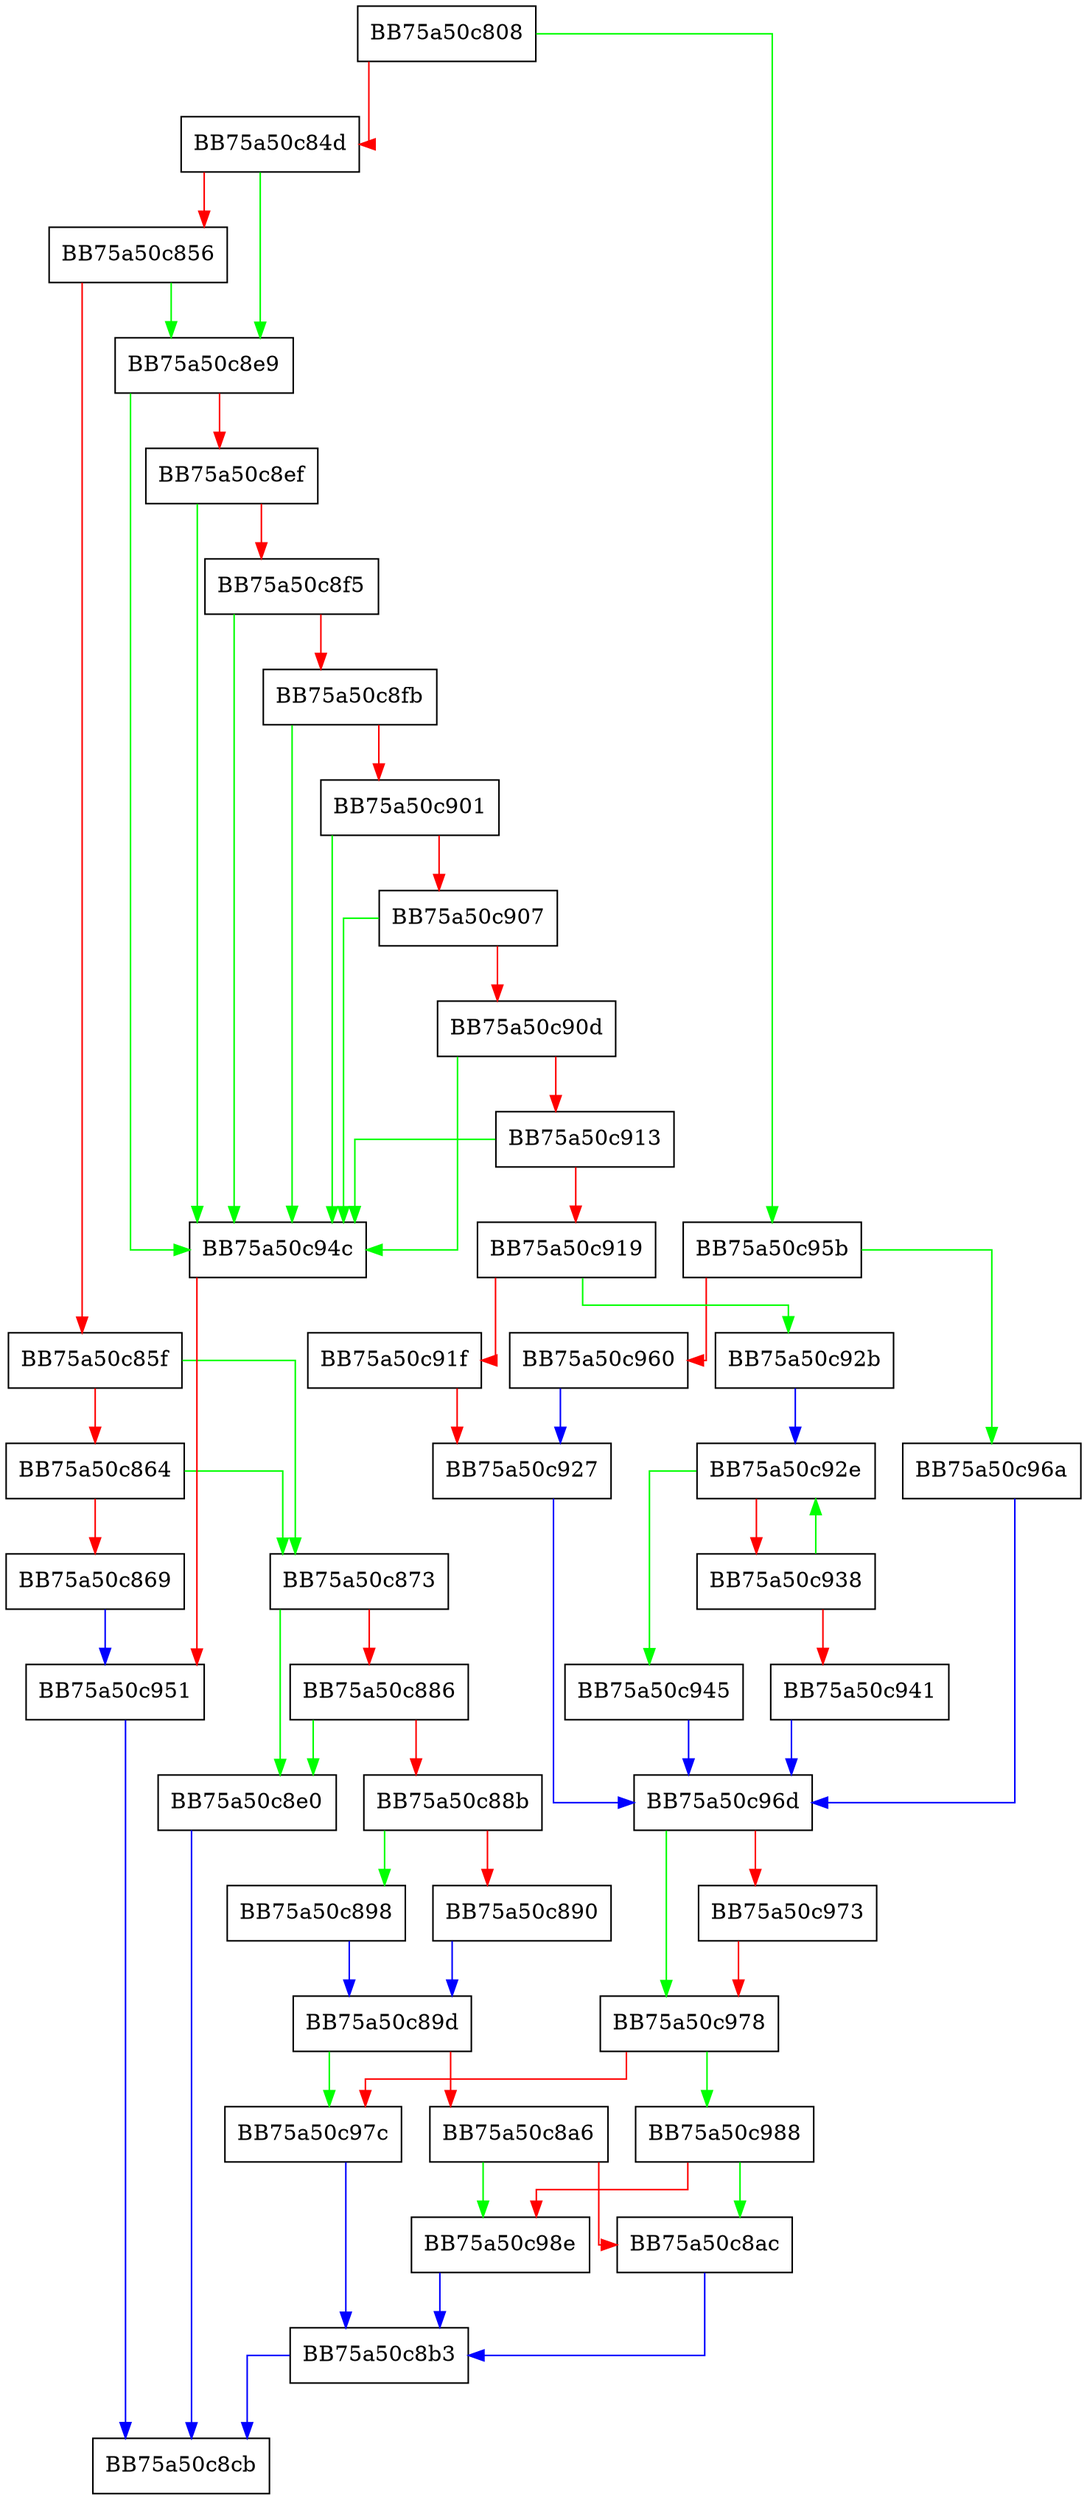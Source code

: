 digraph MergeType {
  node [shape="box"];
  graph [splines=ortho];
  BB75a50c808 -> BB75a50c95b [color="green"];
  BB75a50c808 -> BB75a50c84d [color="red"];
  BB75a50c84d -> BB75a50c8e9 [color="green"];
  BB75a50c84d -> BB75a50c856 [color="red"];
  BB75a50c856 -> BB75a50c8e9 [color="green"];
  BB75a50c856 -> BB75a50c85f [color="red"];
  BB75a50c85f -> BB75a50c873 [color="green"];
  BB75a50c85f -> BB75a50c864 [color="red"];
  BB75a50c864 -> BB75a50c873 [color="green"];
  BB75a50c864 -> BB75a50c869 [color="red"];
  BB75a50c869 -> BB75a50c951 [color="blue"];
  BB75a50c873 -> BB75a50c8e0 [color="green"];
  BB75a50c873 -> BB75a50c886 [color="red"];
  BB75a50c886 -> BB75a50c8e0 [color="green"];
  BB75a50c886 -> BB75a50c88b [color="red"];
  BB75a50c88b -> BB75a50c898 [color="green"];
  BB75a50c88b -> BB75a50c890 [color="red"];
  BB75a50c890 -> BB75a50c89d [color="blue"];
  BB75a50c898 -> BB75a50c89d [color="blue"];
  BB75a50c89d -> BB75a50c97c [color="green"];
  BB75a50c89d -> BB75a50c8a6 [color="red"];
  BB75a50c8a6 -> BB75a50c98e [color="green"];
  BB75a50c8a6 -> BB75a50c8ac [color="red"];
  BB75a50c8ac -> BB75a50c8b3 [color="blue"];
  BB75a50c8b3 -> BB75a50c8cb [color="blue"];
  BB75a50c8e0 -> BB75a50c8cb [color="blue"];
  BB75a50c8e9 -> BB75a50c94c [color="green"];
  BB75a50c8e9 -> BB75a50c8ef [color="red"];
  BB75a50c8ef -> BB75a50c94c [color="green"];
  BB75a50c8ef -> BB75a50c8f5 [color="red"];
  BB75a50c8f5 -> BB75a50c94c [color="green"];
  BB75a50c8f5 -> BB75a50c8fb [color="red"];
  BB75a50c8fb -> BB75a50c94c [color="green"];
  BB75a50c8fb -> BB75a50c901 [color="red"];
  BB75a50c901 -> BB75a50c94c [color="green"];
  BB75a50c901 -> BB75a50c907 [color="red"];
  BB75a50c907 -> BB75a50c94c [color="green"];
  BB75a50c907 -> BB75a50c90d [color="red"];
  BB75a50c90d -> BB75a50c94c [color="green"];
  BB75a50c90d -> BB75a50c913 [color="red"];
  BB75a50c913 -> BB75a50c94c [color="green"];
  BB75a50c913 -> BB75a50c919 [color="red"];
  BB75a50c919 -> BB75a50c92b [color="green"];
  BB75a50c919 -> BB75a50c91f [color="red"];
  BB75a50c91f -> BB75a50c927 [color="red"];
  BB75a50c927 -> BB75a50c96d [color="blue"];
  BB75a50c92b -> BB75a50c92e [color="blue"];
  BB75a50c92e -> BB75a50c945 [color="green"];
  BB75a50c92e -> BB75a50c938 [color="red"];
  BB75a50c938 -> BB75a50c92e [color="green"];
  BB75a50c938 -> BB75a50c941 [color="red"];
  BB75a50c941 -> BB75a50c96d [color="blue"];
  BB75a50c945 -> BB75a50c96d [color="blue"];
  BB75a50c94c -> BB75a50c951 [color="red"];
  BB75a50c951 -> BB75a50c8cb [color="blue"];
  BB75a50c95b -> BB75a50c96a [color="green"];
  BB75a50c95b -> BB75a50c960 [color="red"];
  BB75a50c960 -> BB75a50c927 [color="blue"];
  BB75a50c96a -> BB75a50c96d [color="blue"];
  BB75a50c96d -> BB75a50c978 [color="green"];
  BB75a50c96d -> BB75a50c973 [color="red"];
  BB75a50c973 -> BB75a50c978 [color="red"];
  BB75a50c978 -> BB75a50c988 [color="green"];
  BB75a50c978 -> BB75a50c97c [color="red"];
  BB75a50c97c -> BB75a50c8b3 [color="blue"];
  BB75a50c988 -> BB75a50c8ac [color="green"];
  BB75a50c988 -> BB75a50c98e [color="red"];
  BB75a50c98e -> BB75a50c8b3 [color="blue"];
}